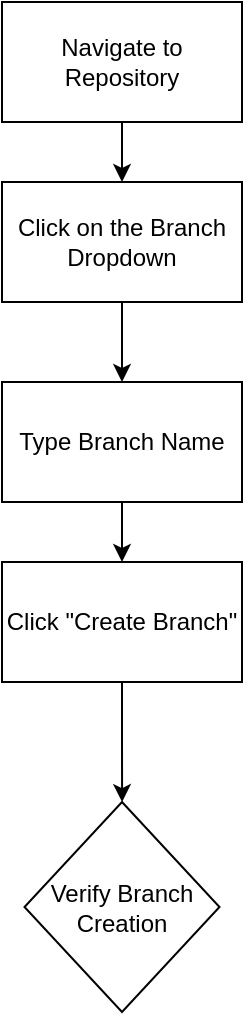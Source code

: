 <mxfile version="23.1.2" type="github">
  <diagram id="C5RBs43oDa-KdzZeNtuy" name="Page-1">
    <mxGraphModel dx="1396" dy="753" grid="1" gridSize="10" guides="1" tooltips="1" connect="1" arrows="1" fold="1" page="1" pageScale="1" pageWidth="827" pageHeight="1169" math="0" shadow="0">
      <root>
        <mxCell id="WIyWlLk6GJQsqaUBKTNV-0" />
        <mxCell id="WIyWlLk6GJQsqaUBKTNV-1" parent="WIyWlLk6GJQsqaUBKTNV-0" />
        <mxCell id="ksI_HsD7QUT4PGxRx7-G-2" value="" style="edgeStyle=orthogonalEdgeStyle;rounded=0;orthogonalLoop=1;jettySize=auto;html=1;" edge="1" parent="WIyWlLk6GJQsqaUBKTNV-1" source="ksI_HsD7QUT4PGxRx7-G-0" target="ksI_HsD7QUT4PGxRx7-G-1">
          <mxGeometry relative="1" as="geometry" />
        </mxCell>
        <mxCell id="ksI_HsD7QUT4PGxRx7-G-0" value="Navigate to Repository" style="rounded=0;whiteSpace=wrap;html=1;" vertex="1" parent="WIyWlLk6GJQsqaUBKTNV-1">
          <mxGeometry x="320" y="110" width="120" height="60" as="geometry" />
        </mxCell>
        <mxCell id="ksI_HsD7QUT4PGxRx7-G-4" value="" style="edgeStyle=orthogonalEdgeStyle;rounded=0;orthogonalLoop=1;jettySize=auto;html=1;" edge="1" parent="WIyWlLk6GJQsqaUBKTNV-1" source="ksI_HsD7QUT4PGxRx7-G-1" target="ksI_HsD7QUT4PGxRx7-G-3">
          <mxGeometry relative="1" as="geometry" />
        </mxCell>
        <mxCell id="ksI_HsD7QUT4PGxRx7-G-1" value="Click on the Branch Dropdown" style="rounded=0;whiteSpace=wrap;html=1;" vertex="1" parent="WIyWlLk6GJQsqaUBKTNV-1">
          <mxGeometry x="320" y="200" width="120" height="60" as="geometry" />
        </mxCell>
        <mxCell id="ksI_HsD7QUT4PGxRx7-G-6" value="" style="edgeStyle=orthogonalEdgeStyle;rounded=0;orthogonalLoop=1;jettySize=auto;html=1;" edge="1" parent="WIyWlLk6GJQsqaUBKTNV-1" source="ksI_HsD7QUT4PGxRx7-G-3" target="ksI_HsD7QUT4PGxRx7-G-5">
          <mxGeometry relative="1" as="geometry" />
        </mxCell>
        <mxCell id="ksI_HsD7QUT4PGxRx7-G-3" value="Type Branch Name" style="rounded=0;whiteSpace=wrap;html=1;" vertex="1" parent="WIyWlLk6GJQsqaUBKTNV-1">
          <mxGeometry x="320" y="300" width="120" height="60" as="geometry" />
        </mxCell>
        <mxCell id="ksI_HsD7QUT4PGxRx7-G-8" value="" style="edgeStyle=orthogonalEdgeStyle;rounded=0;orthogonalLoop=1;jettySize=auto;html=1;" edge="1" parent="WIyWlLk6GJQsqaUBKTNV-1" source="ksI_HsD7QUT4PGxRx7-G-5" target="ksI_HsD7QUT4PGxRx7-G-7">
          <mxGeometry relative="1" as="geometry" />
        </mxCell>
        <mxCell id="ksI_HsD7QUT4PGxRx7-G-5" value="Click &quot;Create Branch&quot;" style="rounded=0;whiteSpace=wrap;html=1;" vertex="1" parent="WIyWlLk6GJQsqaUBKTNV-1">
          <mxGeometry x="320" y="390" width="120" height="60" as="geometry" />
        </mxCell>
        <mxCell id="ksI_HsD7QUT4PGxRx7-G-7" value="Verify Branch Creation" style="rhombus;whiteSpace=wrap;html=1;rounded=0;" vertex="1" parent="WIyWlLk6GJQsqaUBKTNV-1">
          <mxGeometry x="331.25" y="510" width="97.5" height="105" as="geometry" />
        </mxCell>
      </root>
    </mxGraphModel>
  </diagram>
</mxfile>
